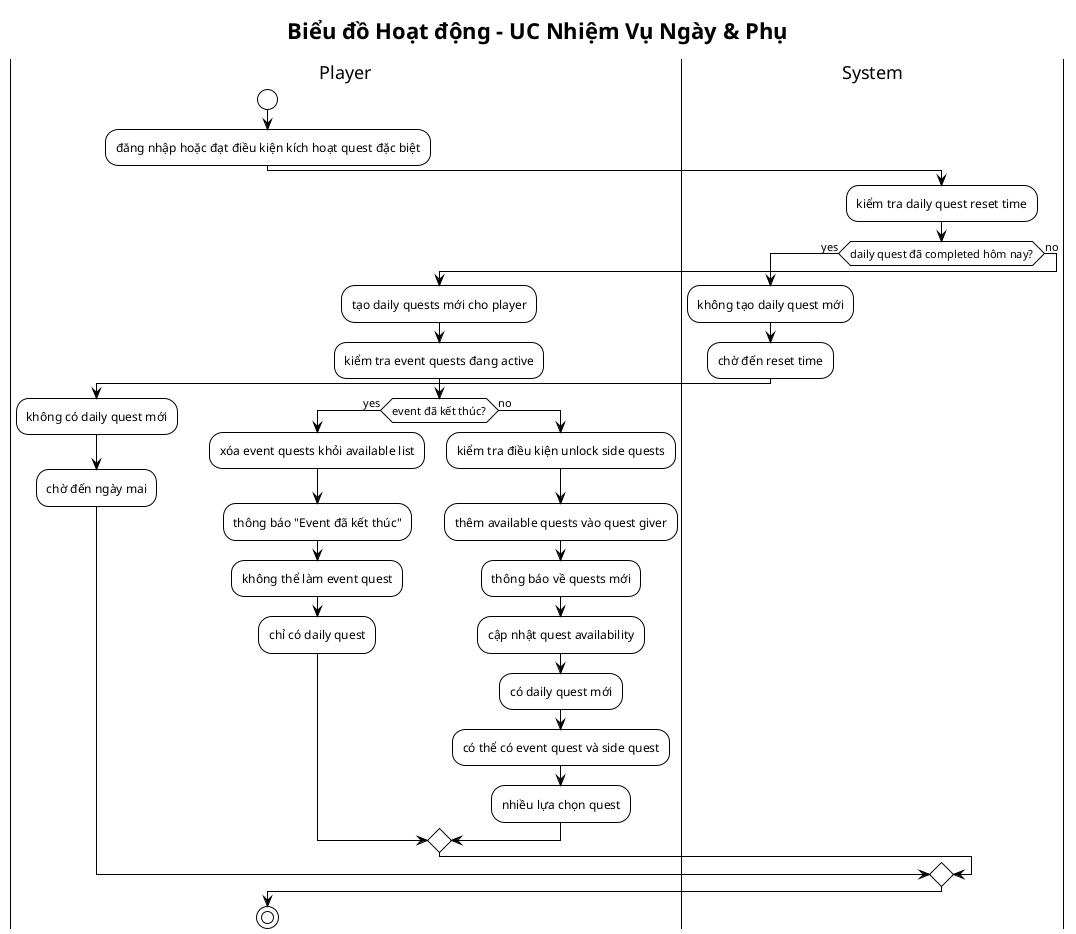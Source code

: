 @startuml Activity_UC5_Nhiem_Vu_Ngay_Phu
!theme plain

title Biểu đồ Hoạt động - UC Nhiệm Vụ Ngày & Phụ

|Player|
start
:đăng nhập hoặc đạt điều kiện kích hoạt quest đặc biệt;

|System|
:kiểm tra daily quest reset time;

if (daily quest đã completed hôm nay?) then (yes)
  :không tạo daily quest mới;
  :chờ đến reset time;
  
  |Player|
  :không có daily quest mới;
  :chờ đến ngày mai;
  
else (no)
  :tạo daily quests mới cho player;
  :kiểm tra event quests đang active;
  
  if (event đã kết thúc?) then (yes)
    :xóa event quests khỏi available list;
    :thông báo "Event đã kết thúc";
    
    |Player|
    :không thể làm event quest;
    :chỉ có daily quest;
    
  else (no)
    :kiểm tra điều kiện unlock side quests;
    :thêm available quests vào quest giver;
    :thông báo về quests mới;
    :cập nhật quest availability;
    
    |Player|
    :có daily quest mới;
    :có thể có event quest và side quest;
    :nhiều lựa chọn quest;
  endif
endif

stop

@enduml


